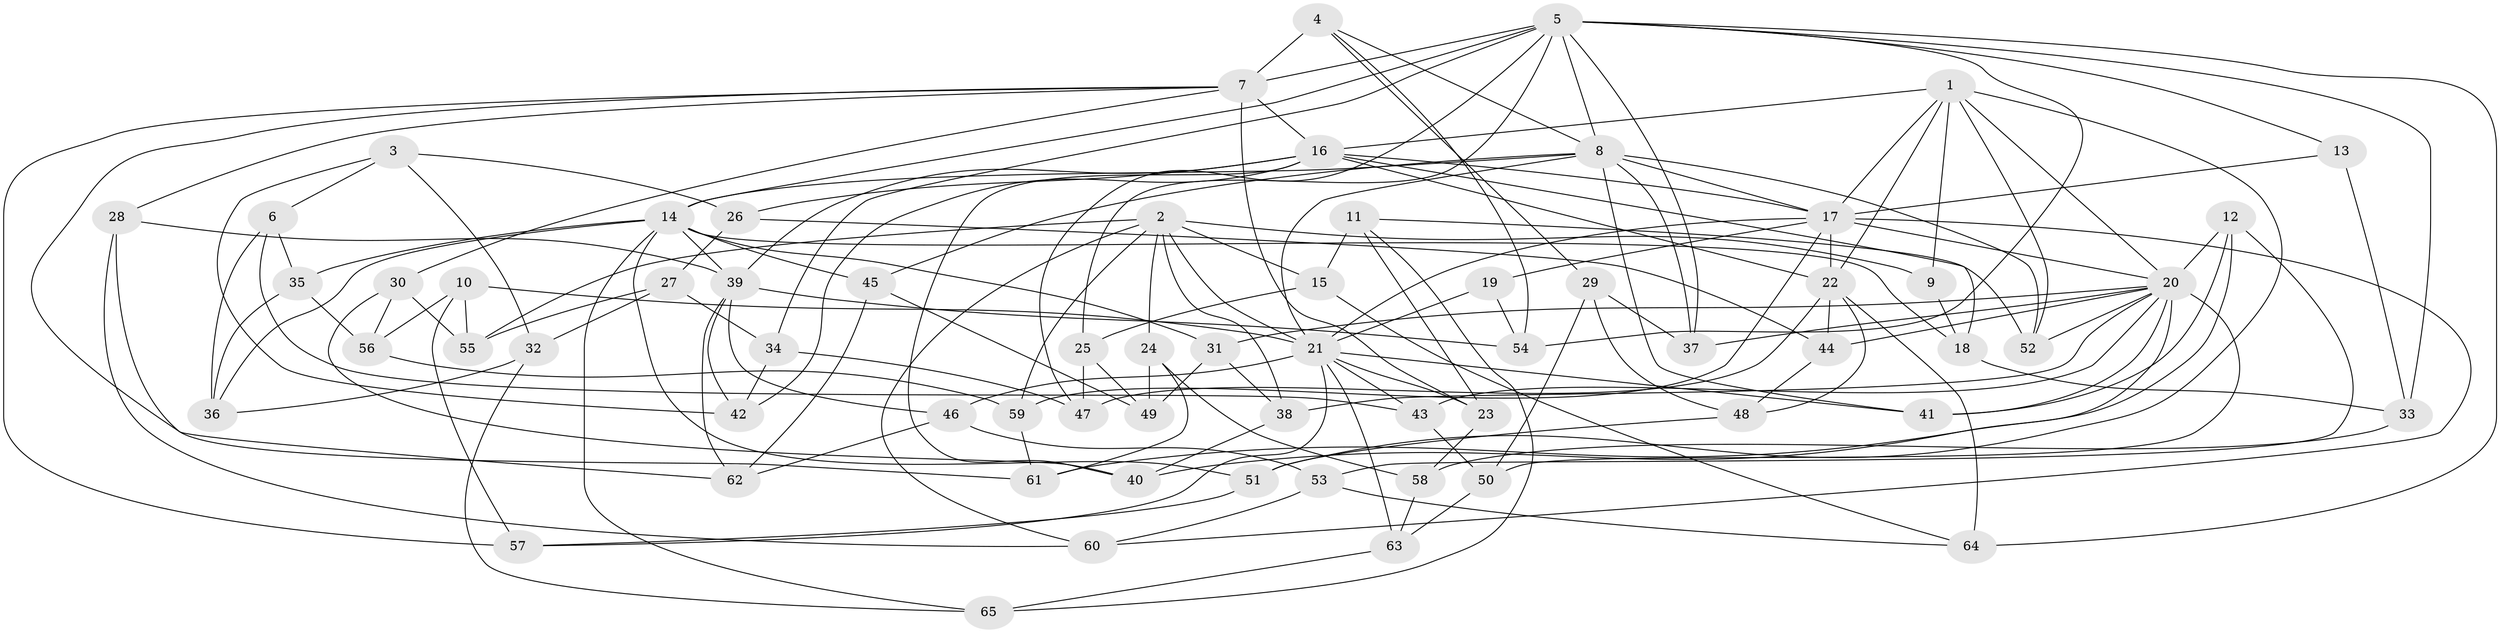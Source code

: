 // original degree distribution, {4: 1.0}
// Generated by graph-tools (version 1.1) at 2025/54/03/04/25 22:54:06]
// undirected, 65 vertices, 159 edges
graph export_dot {
  node [color=gray90,style=filled];
  1;
  2;
  3;
  4;
  5;
  6;
  7;
  8;
  9;
  10;
  11;
  12;
  13;
  14;
  15;
  16;
  17;
  18;
  19;
  20;
  21;
  22;
  23;
  24;
  25;
  26;
  27;
  28;
  29;
  30;
  31;
  32;
  33;
  34;
  35;
  36;
  37;
  38;
  39;
  40;
  41;
  42;
  43;
  44;
  45;
  46;
  47;
  48;
  49;
  50;
  51;
  52;
  53;
  54;
  55;
  56;
  57;
  58;
  59;
  60;
  61;
  62;
  63;
  64;
  65;
  1 -- 9 [weight=2.0];
  1 -- 16 [weight=1.0];
  1 -- 17 [weight=1.0];
  1 -- 20 [weight=1.0];
  1 -- 22 [weight=1.0];
  1 -- 51 [weight=1.0];
  1 -- 52 [weight=1.0];
  2 -- 9 [weight=1.0];
  2 -- 15 [weight=1.0];
  2 -- 21 [weight=1.0];
  2 -- 24 [weight=1.0];
  2 -- 38 [weight=1.0];
  2 -- 55 [weight=1.0];
  2 -- 59 [weight=1.0];
  2 -- 60 [weight=1.0];
  3 -- 6 [weight=1.0];
  3 -- 26 [weight=1.0];
  3 -- 32 [weight=1.0];
  3 -- 42 [weight=1.0];
  4 -- 7 [weight=1.0];
  4 -- 8 [weight=1.0];
  4 -- 29 [weight=1.0];
  4 -- 54 [weight=1.0];
  5 -- 7 [weight=2.0];
  5 -- 8 [weight=1.0];
  5 -- 13 [weight=1.0];
  5 -- 14 [weight=1.0];
  5 -- 25 [weight=1.0];
  5 -- 33 [weight=1.0];
  5 -- 34 [weight=1.0];
  5 -- 37 [weight=1.0];
  5 -- 47 [weight=1.0];
  5 -- 54 [weight=1.0];
  5 -- 64 [weight=1.0];
  6 -- 35 [weight=1.0];
  6 -- 36 [weight=1.0];
  6 -- 43 [weight=1.0];
  7 -- 16 [weight=2.0];
  7 -- 23 [weight=1.0];
  7 -- 28 [weight=1.0];
  7 -- 30 [weight=1.0];
  7 -- 57 [weight=1.0];
  7 -- 61 [weight=1.0];
  8 -- 14 [weight=1.0];
  8 -- 17 [weight=2.0];
  8 -- 21 [weight=1.0];
  8 -- 37 [weight=1.0];
  8 -- 41 [weight=1.0];
  8 -- 45 [weight=1.0];
  8 -- 52 [weight=1.0];
  9 -- 18 [weight=1.0];
  10 -- 21 [weight=1.0];
  10 -- 55 [weight=1.0];
  10 -- 56 [weight=1.0];
  10 -- 57 [weight=1.0];
  11 -- 15 [weight=1.0];
  11 -- 23 [weight=1.0];
  11 -- 52 [weight=1.0];
  11 -- 65 [weight=1.0];
  12 -- 20 [weight=1.0];
  12 -- 41 [weight=1.0];
  12 -- 53 [weight=1.0];
  12 -- 61 [weight=1.0];
  13 -- 17 [weight=2.0];
  13 -- 33 [weight=1.0];
  14 -- 18 [weight=1.0];
  14 -- 31 [weight=1.0];
  14 -- 35 [weight=1.0];
  14 -- 36 [weight=1.0];
  14 -- 39 [weight=1.0];
  14 -- 45 [weight=1.0];
  14 -- 51 [weight=1.0];
  14 -- 65 [weight=1.0];
  15 -- 25 [weight=1.0];
  15 -- 64 [weight=1.0];
  16 -- 17 [weight=1.0];
  16 -- 18 [weight=1.0];
  16 -- 22 [weight=2.0];
  16 -- 26 [weight=1.0];
  16 -- 39 [weight=2.0];
  16 -- 40 [weight=1.0];
  16 -- 42 [weight=1.0];
  17 -- 19 [weight=1.0];
  17 -- 20 [weight=1.0];
  17 -- 21 [weight=1.0];
  17 -- 22 [weight=1.0];
  17 -- 59 [weight=1.0];
  17 -- 60 [weight=1.0];
  18 -- 33 [weight=1.0];
  19 -- 21 [weight=2.0];
  19 -- 54 [weight=1.0];
  20 -- 31 [weight=1.0];
  20 -- 37 [weight=1.0];
  20 -- 38 [weight=1.0];
  20 -- 40 [weight=1.0];
  20 -- 41 [weight=1.0];
  20 -- 43 [weight=1.0];
  20 -- 44 [weight=1.0];
  20 -- 50 [weight=1.0];
  20 -- 52 [weight=1.0];
  21 -- 23 [weight=1.0];
  21 -- 41 [weight=1.0];
  21 -- 43 [weight=1.0];
  21 -- 46 [weight=1.0];
  21 -- 57 [weight=1.0];
  21 -- 63 [weight=1.0];
  22 -- 44 [weight=1.0];
  22 -- 47 [weight=1.0];
  22 -- 48 [weight=1.0];
  22 -- 64 [weight=1.0];
  23 -- 58 [weight=1.0];
  24 -- 49 [weight=1.0];
  24 -- 58 [weight=1.0];
  24 -- 61 [weight=1.0];
  25 -- 47 [weight=1.0];
  25 -- 49 [weight=1.0];
  26 -- 27 [weight=1.0];
  26 -- 44 [weight=1.0];
  27 -- 32 [weight=1.0];
  27 -- 34 [weight=1.0];
  27 -- 55 [weight=1.0];
  28 -- 39 [weight=1.0];
  28 -- 60 [weight=1.0];
  28 -- 62 [weight=1.0];
  29 -- 37 [weight=1.0];
  29 -- 48 [weight=1.0];
  29 -- 50 [weight=1.0];
  30 -- 40 [weight=1.0];
  30 -- 55 [weight=1.0];
  30 -- 56 [weight=1.0];
  31 -- 38 [weight=1.0];
  31 -- 49 [weight=1.0];
  32 -- 36 [weight=1.0];
  32 -- 65 [weight=1.0];
  33 -- 58 [weight=1.0];
  34 -- 42 [weight=1.0];
  34 -- 47 [weight=1.0];
  35 -- 36 [weight=1.0];
  35 -- 56 [weight=1.0];
  38 -- 40 [weight=1.0];
  39 -- 42 [weight=1.0];
  39 -- 46 [weight=1.0];
  39 -- 54 [weight=1.0];
  39 -- 62 [weight=1.0];
  43 -- 50 [weight=1.0];
  44 -- 48 [weight=1.0];
  45 -- 49 [weight=1.0];
  45 -- 62 [weight=1.0];
  46 -- 53 [weight=1.0];
  46 -- 62 [weight=1.0];
  48 -- 51 [weight=1.0];
  50 -- 63 [weight=1.0];
  51 -- 57 [weight=1.0];
  53 -- 60 [weight=1.0];
  53 -- 64 [weight=1.0];
  56 -- 59 [weight=1.0];
  58 -- 63 [weight=1.0];
  59 -- 61 [weight=1.0];
  63 -- 65 [weight=1.0];
}
